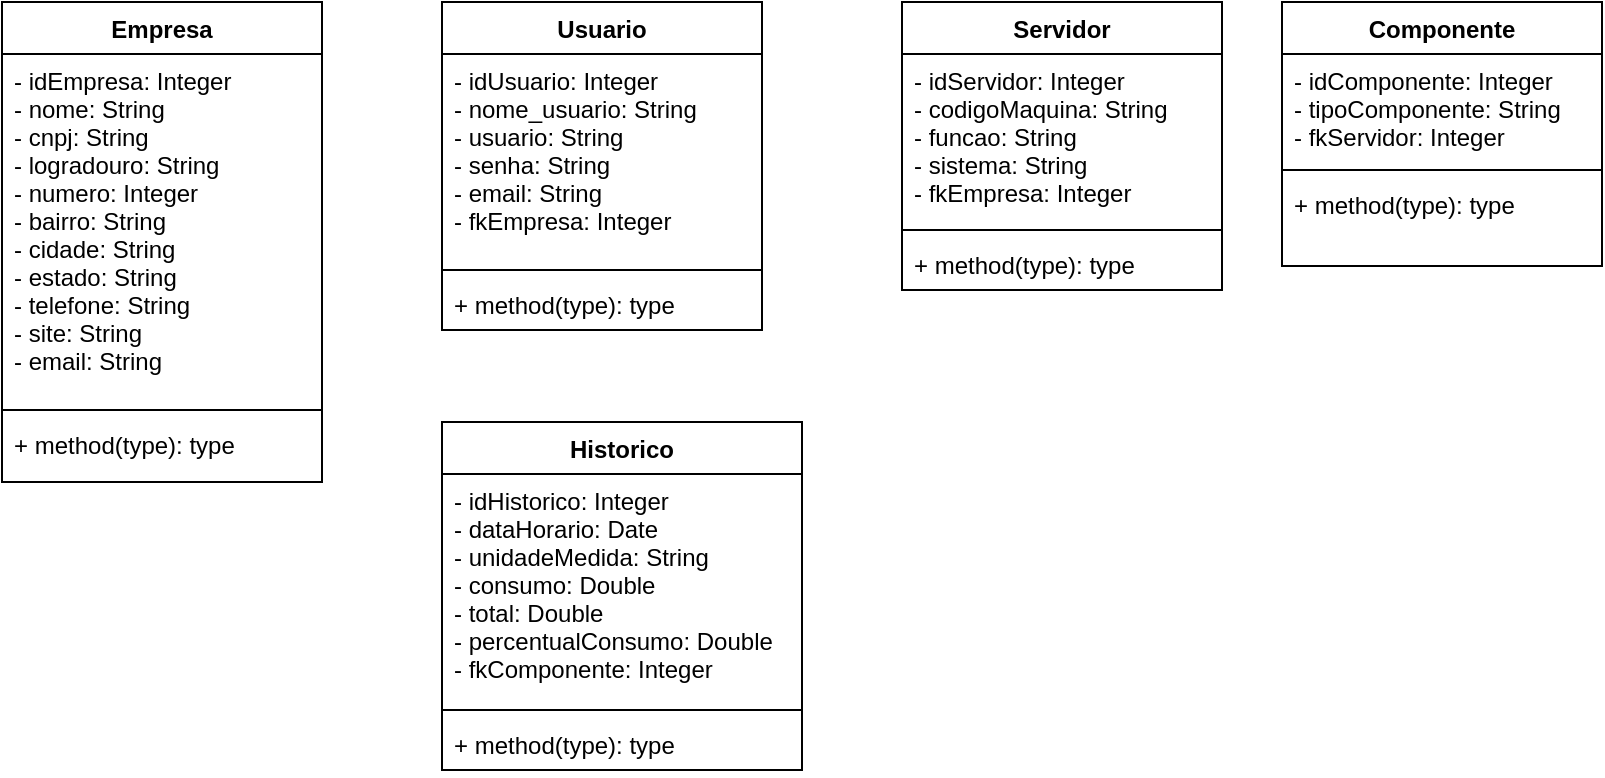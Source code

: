 <mxfile version="18.0.5" type="device"><diagram id="-XunPU7NzB7esrwm35Jk" name="Page-1"><mxGraphModel dx="1422" dy="762" grid="1" gridSize="10" guides="1" tooltips="1" connect="1" arrows="1" fold="1" page="1" pageScale="1" pageWidth="827" pageHeight="1169" math="0" shadow="0"><root><mxCell id="0"/><mxCell id="1" parent="0"/><mxCell id="J7a9SPNKEP5fK4ej2vxa-1" value="Empresa" style="swimlane;fontStyle=1;align=center;verticalAlign=top;childLayout=stackLayout;horizontal=1;startSize=26;horizontalStack=0;resizeParent=1;resizeParentMax=0;resizeLast=0;collapsible=1;marginBottom=0;" vertex="1" parent="1"><mxGeometry x="10" y="70" width="160" height="240" as="geometry"/></mxCell><mxCell id="J7a9SPNKEP5fK4ej2vxa-2" value="- idEmpresa: Integer&#10;- nome: String&#10;- cnpj: String&#10;- logradouro: String&#10;- numero: Integer&#10;- bairro: String&#10;- cidade: String&#10;- estado: String&#10;- telefone: String&#10;- site: String&#10;- email: String" style="text;strokeColor=none;fillColor=none;align=left;verticalAlign=top;spacingLeft=4;spacingRight=4;overflow=hidden;rotatable=0;points=[[0,0.5],[1,0.5]];portConstraint=eastwest;" vertex="1" parent="J7a9SPNKEP5fK4ej2vxa-1"><mxGeometry y="26" width="160" height="174" as="geometry"/></mxCell><mxCell id="J7a9SPNKEP5fK4ej2vxa-3" value="" style="line;strokeWidth=1;fillColor=none;align=left;verticalAlign=middle;spacingTop=-1;spacingLeft=3;spacingRight=3;rotatable=0;labelPosition=right;points=[];portConstraint=eastwest;" vertex="1" parent="J7a9SPNKEP5fK4ej2vxa-1"><mxGeometry y="200" width="160" height="8" as="geometry"/></mxCell><mxCell id="J7a9SPNKEP5fK4ej2vxa-4" value="+ method(type): type" style="text;strokeColor=none;fillColor=none;align=left;verticalAlign=top;spacingLeft=4;spacingRight=4;overflow=hidden;rotatable=0;points=[[0,0.5],[1,0.5]];portConstraint=eastwest;" vertex="1" parent="J7a9SPNKEP5fK4ej2vxa-1"><mxGeometry y="208" width="160" height="32" as="geometry"/></mxCell><mxCell id="J7a9SPNKEP5fK4ej2vxa-10" value="Componente" style="swimlane;fontStyle=1;align=center;verticalAlign=top;childLayout=stackLayout;horizontal=1;startSize=26;horizontalStack=0;resizeParent=1;resizeParentMax=0;resizeLast=0;collapsible=1;marginBottom=0;" vertex="1" parent="1"><mxGeometry x="650" y="70" width="160" height="132" as="geometry"/></mxCell><mxCell id="J7a9SPNKEP5fK4ej2vxa-11" value="- idComponente: Integer&#10;- tipoComponente: String&#10;- fkServidor: Integer" style="text;strokeColor=none;fillColor=none;align=left;verticalAlign=top;spacingLeft=4;spacingRight=4;overflow=hidden;rotatable=0;points=[[0,0.5],[1,0.5]];portConstraint=eastwest;" vertex="1" parent="J7a9SPNKEP5fK4ej2vxa-10"><mxGeometry y="26" width="160" height="54" as="geometry"/></mxCell><mxCell id="J7a9SPNKEP5fK4ej2vxa-12" value="" style="line;strokeWidth=1;fillColor=none;align=left;verticalAlign=middle;spacingTop=-1;spacingLeft=3;spacingRight=3;rotatable=0;labelPosition=right;points=[];portConstraint=eastwest;" vertex="1" parent="J7a9SPNKEP5fK4ej2vxa-10"><mxGeometry y="80" width="160" height="8" as="geometry"/></mxCell><mxCell id="J7a9SPNKEP5fK4ej2vxa-13" value="+ method(type): type" style="text;strokeColor=none;fillColor=none;align=left;verticalAlign=top;spacingLeft=4;spacingRight=4;overflow=hidden;rotatable=0;points=[[0,0.5],[1,0.5]];portConstraint=eastwest;" vertex="1" parent="J7a9SPNKEP5fK4ej2vxa-10"><mxGeometry y="88" width="160" height="44" as="geometry"/></mxCell><mxCell id="J7a9SPNKEP5fK4ej2vxa-14" value="Servidor" style="swimlane;fontStyle=1;align=center;verticalAlign=top;childLayout=stackLayout;horizontal=1;startSize=26;horizontalStack=0;resizeParent=1;resizeParentMax=0;resizeLast=0;collapsible=1;marginBottom=0;" vertex="1" parent="1"><mxGeometry x="460" y="70" width="160" height="144" as="geometry"/></mxCell><mxCell id="J7a9SPNKEP5fK4ej2vxa-15" value="- idServidor: Integer&#10;- codigoMaquina: String&#10;- funcao: String&#10;- sistema: String&#10;- fkEmpresa: Integer" style="text;strokeColor=none;fillColor=none;align=left;verticalAlign=top;spacingLeft=4;spacingRight=4;overflow=hidden;rotatable=0;points=[[0,0.5],[1,0.5]];portConstraint=eastwest;" vertex="1" parent="J7a9SPNKEP5fK4ej2vxa-14"><mxGeometry y="26" width="160" height="84" as="geometry"/></mxCell><mxCell id="J7a9SPNKEP5fK4ej2vxa-16" value="" style="line;strokeWidth=1;fillColor=none;align=left;verticalAlign=middle;spacingTop=-1;spacingLeft=3;spacingRight=3;rotatable=0;labelPosition=right;points=[];portConstraint=eastwest;" vertex="1" parent="J7a9SPNKEP5fK4ej2vxa-14"><mxGeometry y="110" width="160" height="8" as="geometry"/></mxCell><mxCell id="J7a9SPNKEP5fK4ej2vxa-17" value="+ method(type): type" style="text;strokeColor=none;fillColor=none;align=left;verticalAlign=top;spacingLeft=4;spacingRight=4;overflow=hidden;rotatable=0;points=[[0,0.5],[1,0.5]];portConstraint=eastwest;" vertex="1" parent="J7a9SPNKEP5fK4ej2vxa-14"><mxGeometry y="118" width="160" height="26" as="geometry"/></mxCell><mxCell id="J7a9SPNKEP5fK4ej2vxa-18" value="Usuario" style="swimlane;fontStyle=1;align=center;verticalAlign=top;childLayout=stackLayout;horizontal=1;startSize=26;horizontalStack=0;resizeParent=1;resizeParentMax=0;resizeLast=0;collapsible=1;marginBottom=0;" vertex="1" parent="1"><mxGeometry x="230" y="70" width="160" height="164" as="geometry"/></mxCell><mxCell id="J7a9SPNKEP5fK4ej2vxa-19" value="- idUsuario: Integer&#10;- nome_usuario: String&#10;- usuario: String&#10;- senha: String&#10;- email: String&#10;- fkEmpresa: Integer" style="text;strokeColor=none;fillColor=none;align=left;verticalAlign=top;spacingLeft=4;spacingRight=4;overflow=hidden;rotatable=0;points=[[0,0.5],[1,0.5]];portConstraint=eastwest;" vertex="1" parent="J7a9SPNKEP5fK4ej2vxa-18"><mxGeometry y="26" width="160" height="104" as="geometry"/></mxCell><mxCell id="J7a9SPNKEP5fK4ej2vxa-20" value="" style="line;strokeWidth=1;fillColor=none;align=left;verticalAlign=middle;spacingTop=-1;spacingLeft=3;spacingRight=3;rotatable=0;labelPosition=right;points=[];portConstraint=eastwest;" vertex="1" parent="J7a9SPNKEP5fK4ej2vxa-18"><mxGeometry y="130" width="160" height="8" as="geometry"/></mxCell><mxCell id="J7a9SPNKEP5fK4ej2vxa-21" value="+ method(type): type" style="text;strokeColor=none;fillColor=none;align=left;verticalAlign=top;spacingLeft=4;spacingRight=4;overflow=hidden;rotatable=0;points=[[0,0.5],[1,0.5]];portConstraint=eastwest;" vertex="1" parent="J7a9SPNKEP5fK4ej2vxa-18"><mxGeometry y="138" width="160" height="26" as="geometry"/></mxCell><mxCell id="J7a9SPNKEP5fK4ej2vxa-23" value="Historico" style="swimlane;fontStyle=1;align=center;verticalAlign=top;childLayout=stackLayout;horizontal=1;startSize=26;horizontalStack=0;resizeParent=1;resizeParentMax=0;resizeLast=0;collapsible=1;marginBottom=0;" vertex="1" parent="1"><mxGeometry x="230" y="280" width="180" height="174" as="geometry"/></mxCell><mxCell id="J7a9SPNKEP5fK4ej2vxa-24" value="- idHistorico: Integer&#10;- dataHorario: Date&#10;- unidadeMedida: String&#10;- consumo: Double&#10;- total: Double&#10;- percentualConsumo: Double&#10;- fkComponente: Integer" style="text;strokeColor=none;fillColor=none;align=left;verticalAlign=top;spacingLeft=4;spacingRight=4;overflow=hidden;rotatable=0;points=[[0,0.5],[1,0.5]];portConstraint=eastwest;" vertex="1" parent="J7a9SPNKEP5fK4ej2vxa-23"><mxGeometry y="26" width="180" height="114" as="geometry"/></mxCell><mxCell id="J7a9SPNKEP5fK4ej2vxa-25" value="" style="line;strokeWidth=1;fillColor=none;align=left;verticalAlign=middle;spacingTop=-1;spacingLeft=3;spacingRight=3;rotatable=0;labelPosition=right;points=[];portConstraint=eastwest;" vertex="1" parent="J7a9SPNKEP5fK4ej2vxa-23"><mxGeometry y="140" width="180" height="8" as="geometry"/></mxCell><mxCell id="J7a9SPNKEP5fK4ej2vxa-26" value="+ method(type): type" style="text;strokeColor=none;fillColor=none;align=left;verticalAlign=top;spacingLeft=4;spacingRight=4;overflow=hidden;rotatable=0;points=[[0,0.5],[1,0.5]];portConstraint=eastwest;" vertex="1" parent="J7a9SPNKEP5fK4ej2vxa-23"><mxGeometry y="148" width="180" height="26" as="geometry"/></mxCell></root></mxGraphModel></diagram></mxfile>